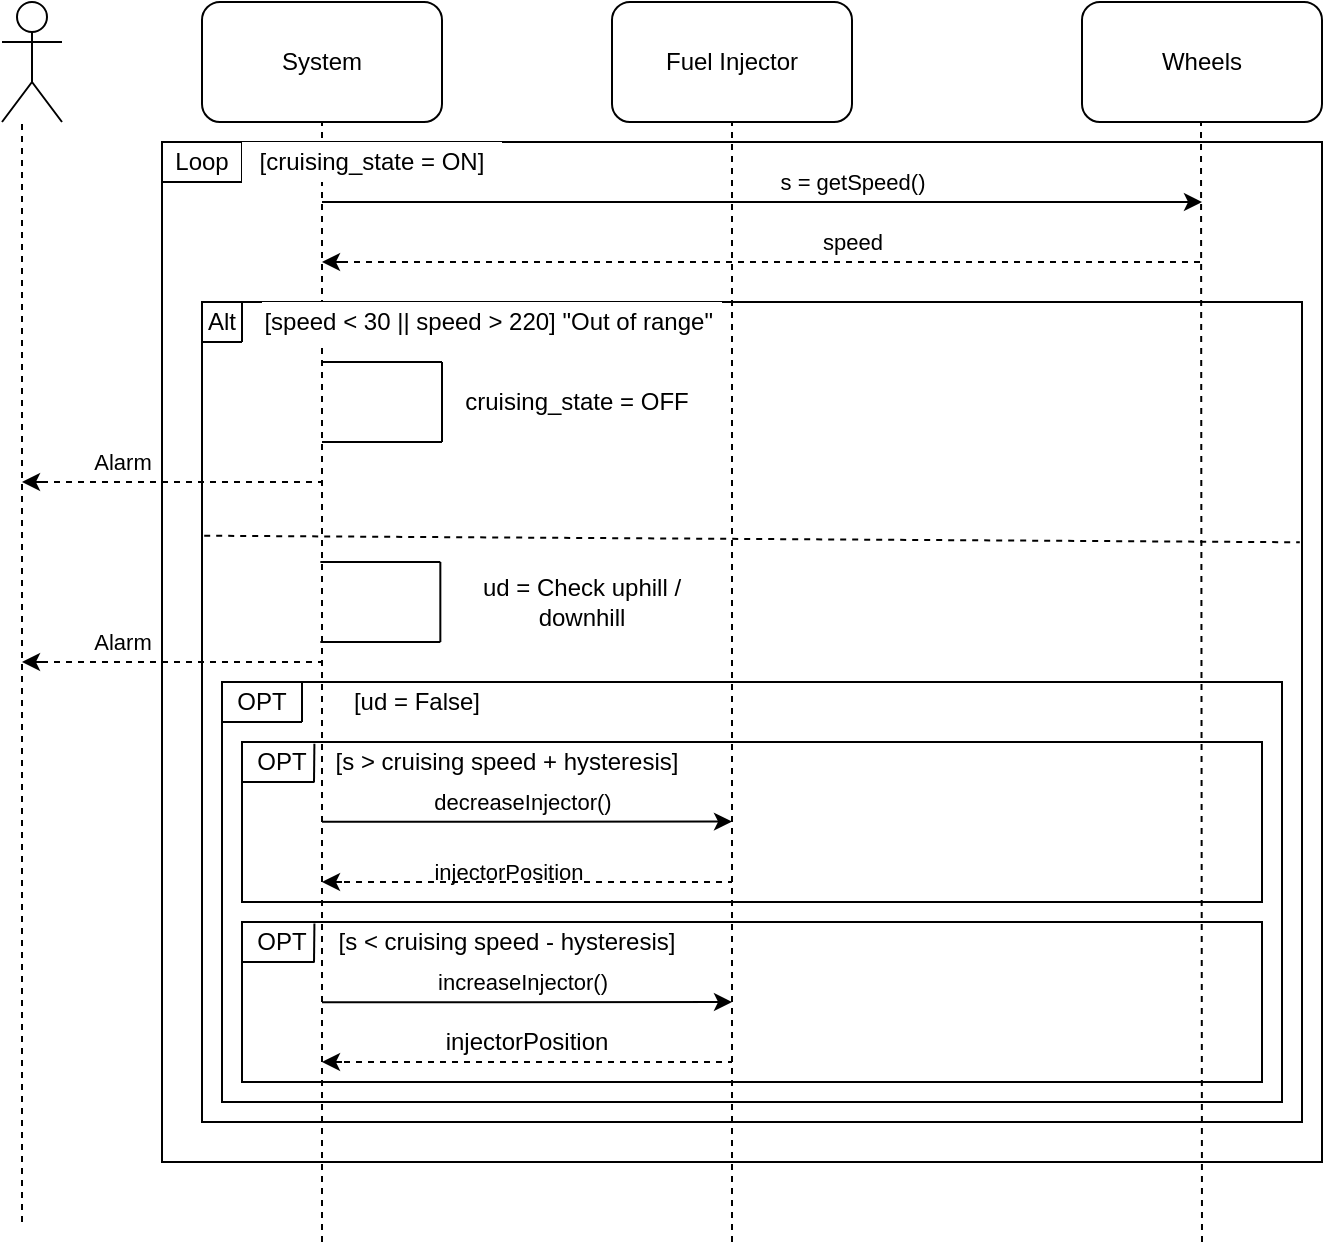 <mxfile version="13.7.6" type="github"><diagram id="oohcMsK31R_K5vjc-oBu" name="Page-1"><mxGraphModel dx="1038" dy="580" grid="1" gridSize="10" guides="1" tooltips="1" connect="1" arrows="1" fold="1" page="1" pageScale="1" pageWidth="850" pageHeight="1100" math="0" shadow="0"><root><mxCell id="0"/><mxCell id="1" parent="0"/><mxCell id="V6hM75bJdPSh2YWCxurH-33" value="" style="rounded=0;whiteSpace=wrap;html=1;glass=0;shadow=0;sketch=0;fillColor=none;labelBackgroundColor=none;" parent="1" vertex="1"><mxGeometry x="140" y="170" width="580" height="510" as="geometry"/></mxCell><mxCell id="V6hM75bJdPSh2YWCxurH-45" value="" style="rounded=0;whiteSpace=wrap;html=1;shadow=0;glass=0;labelBackgroundColor=#ffffff;sketch=0;fillColor=none;" parent="1" vertex="1"><mxGeometry x="160" y="250" width="550" height="410" as="geometry"/></mxCell><mxCell id="V6hM75bJdPSh2YWCxurH-55" value="" style="rounded=0;whiteSpace=wrap;html=1;shadow=0;glass=0;labelBackgroundColor=#ffffff;sketch=0;fillColor=none;" parent="1" vertex="1"><mxGeometry x="170" y="440" width="530" height="210" as="geometry"/></mxCell><mxCell id="4ZNIKHAv5tn5nlAOLZq5-16" value="" style="rounded=0;whiteSpace=wrap;html=1;shadow=0;glass=0;labelBackgroundColor=#ffffff;sketch=0;fillColor=none;" parent="1" vertex="1"><mxGeometry x="180" y="560" width="510" height="80" as="geometry"/></mxCell><mxCell id="4ZNIKHAv5tn5nlAOLZq5-5" value="" style="rounded=0;whiteSpace=wrap;html=1;shadow=0;glass=0;labelBackgroundColor=#ffffff;sketch=0;fillColor=none;" parent="1" vertex="1"><mxGeometry x="180" y="470" width="510" height="80" as="geometry"/></mxCell><mxCell id="gydI5TOfUBc6_mWB3J24-1" value="" style="shape=umlActor;verticalLabelPosition=bottom;verticalAlign=top;html=1;outlineConnect=0;align=center;" parent="1" vertex="1"><mxGeometry x="60" y="100" width="30" height="60" as="geometry"/></mxCell><mxCell id="V6hM75bJdPSh2YWCxurH-1" value="" style="endArrow=none;dashed=1;html=1;" parent="1" edge="1"><mxGeometry width="50" height="50" relative="1" as="geometry"><mxPoint x="70" y="710" as="sourcePoint"/><mxPoint x="70" y="160" as="targetPoint"/></mxGeometry></mxCell><mxCell id="V6hM75bJdPSh2YWCxurH-4" value="System" style="rounded=1;whiteSpace=wrap;html=1;" parent="1" vertex="1"><mxGeometry x="160" y="100" width="120" height="60" as="geometry"/></mxCell><mxCell id="V6hM75bJdPSh2YWCxurH-5" value="Fuel Injector" style="rounded=1;whiteSpace=wrap;html=1;" parent="1" vertex="1"><mxGeometry x="365" y="100" width="120" height="60" as="geometry"/></mxCell><mxCell id="V6hM75bJdPSh2YWCxurH-7" value="Wheels" style="rounded=1;whiteSpace=wrap;html=1;" parent="1" vertex="1"><mxGeometry x="600" y="100" width="120" height="60" as="geometry"/></mxCell><mxCell id="V6hM75bJdPSh2YWCxurH-8" value="" style="endArrow=none;dashed=1;html=1;entryX=0.5;entryY=1;entryDx=0;entryDy=0;" parent="1" target="V6hM75bJdPSh2YWCxurH-4" edge="1"><mxGeometry width="50" height="50" relative="1" as="geometry"><mxPoint x="220" y="720" as="sourcePoint"/><mxPoint x="450" y="270" as="targetPoint"/></mxGeometry></mxCell><mxCell id="V6hM75bJdPSh2YWCxurH-9" value="" style="endArrow=none;dashed=1;html=1;entryX=0.5;entryY=1;entryDx=0;entryDy=0;" parent="1" edge="1"><mxGeometry width="50" height="50" relative="1" as="geometry"><mxPoint x="425" y="720" as="sourcePoint"/><mxPoint x="425" y="160" as="targetPoint"/></mxGeometry></mxCell><mxCell id="V6hM75bJdPSh2YWCxurH-10" value="" style="endArrow=none;dashed=1;html=1;entryX=0.5;entryY=1;entryDx=0;entryDy=0;" parent="1" edge="1"><mxGeometry width="50" height="50" relative="1" as="geometry"><mxPoint x="660" y="720" as="sourcePoint"/><mxPoint x="659.5" y="160" as="targetPoint"/></mxGeometry></mxCell><mxCell id="V6hM75bJdPSh2YWCxurH-11" value="" style="endArrow=classic;html=1;" parent="1" edge="1"><mxGeometry width="50" height="50" relative="1" as="geometry"><mxPoint x="220" y="200" as="sourcePoint"/><mxPoint x="660" y="200" as="targetPoint"/></mxGeometry></mxCell><mxCell id="V6hM75bJdPSh2YWCxurH-12" value="s = getSpeed()" style="edgeLabel;html=1;align=center;verticalAlign=middle;resizable=0;points=[];" parent="V6hM75bJdPSh2YWCxurH-11" vertex="1" connectable="0"><mxGeometry x="0.17" y="-1" relative="1" as="geometry"><mxPoint x="7.5" y="-11" as="offset"/></mxGeometry></mxCell><mxCell id="V6hM75bJdPSh2YWCxurH-14" value="" style="endArrow=none;dashed=1;html=1;" parent="1" edge="1"><mxGeometry width="50" height="50" relative="1" as="geometry"><mxPoint x="230" y="230" as="sourcePoint"/><mxPoint x="660" y="230" as="targetPoint"/></mxGeometry></mxCell><mxCell id="V6hM75bJdPSh2YWCxurH-16" value="speed" style="edgeLabel;html=1;align=center;verticalAlign=middle;resizable=0;points=[];" parent="V6hM75bJdPSh2YWCxurH-14" vertex="1" connectable="0"><mxGeometry x="-0.149" y="-1" relative="1" as="geometry"><mxPoint x="71.67" y="-11" as="offset"/></mxGeometry></mxCell><mxCell id="V6hM75bJdPSh2YWCxurH-15" value="" style="endArrow=classic;html=1;" parent="1" edge="1"><mxGeometry width="50" height="50" relative="1" as="geometry"><mxPoint x="230" y="230" as="sourcePoint"/><mxPoint x="220" y="230" as="targetPoint"/></mxGeometry></mxCell><mxCell id="V6hM75bJdPSh2YWCxurH-17" value="" style="endArrow=none;html=1;" parent="1" edge="1"><mxGeometry width="50" height="50" relative="1" as="geometry"><mxPoint x="220" y="280" as="sourcePoint"/><mxPoint x="280" y="280" as="targetPoint"/></mxGeometry></mxCell><mxCell id="V6hM75bJdPSh2YWCxurH-18" value="" style="endArrow=none;html=1;" parent="1" edge="1"><mxGeometry width="50" height="50" relative="1" as="geometry"><mxPoint x="280" y="320" as="sourcePoint"/><mxPoint x="280" y="280" as="targetPoint"/></mxGeometry></mxCell><mxCell id="V6hM75bJdPSh2YWCxurH-19" value="" style="endArrow=none;html=1;" parent="1" edge="1"><mxGeometry width="50" height="50" relative="1" as="geometry"><mxPoint x="220" y="320" as="sourcePoint"/><mxPoint x="280" y="320" as="targetPoint"/></mxGeometry></mxCell><mxCell id="V6hM75bJdPSh2YWCxurH-20" value="" style="endArrow=none;dashed=1;html=1;" parent="1" edge="1"><mxGeometry width="50" height="50" relative="1" as="geometry"><mxPoint x="80" y="340" as="sourcePoint"/><mxPoint x="220" y="340" as="targetPoint"/></mxGeometry></mxCell><mxCell id="V6hM75bJdPSh2YWCxurH-21" value="Alarm" style="edgeLabel;html=1;align=center;verticalAlign=middle;resizable=0;points=[];labelBackgroundColor=#ffffff;" parent="V6hM75bJdPSh2YWCxurH-20" vertex="1" connectable="0"><mxGeometry x="-0.149" y="-1" relative="1" as="geometry"><mxPoint x="-19.31" y="-11" as="offset"/></mxGeometry></mxCell><mxCell id="V6hM75bJdPSh2YWCxurH-22" value="" style="endArrow=classic;html=1;" parent="1" edge="1"><mxGeometry width="50" height="50" relative="1" as="geometry"><mxPoint x="80" y="340" as="sourcePoint"/><mxPoint x="70" y="340" as="targetPoint"/></mxGeometry></mxCell><mxCell id="V6hM75bJdPSh2YWCxurH-24" value="" style="endArrow=none;dashed=1;html=1;entryX=0.998;entryY=0.293;entryDx=0;entryDy=0;entryPerimeter=0;exitX=0.002;exitY=0.285;exitDx=0;exitDy=0;exitPerimeter=0;" parent="1" source="V6hM75bJdPSh2YWCxurH-45" target="V6hM75bJdPSh2YWCxurH-45" edge="1"><mxGeometry width="50" height="50" relative="1" as="geometry"><mxPoint x="190" y="360" as="sourcePoint"/><mxPoint x="680" y="360" as="targetPoint"/></mxGeometry></mxCell><mxCell id="V6hM75bJdPSh2YWCxurH-26" value="" style="endArrow=none;html=1;" parent="1" edge="1"><mxGeometry width="50" height="50" relative="1" as="geometry"><mxPoint x="219.17" y="380" as="sourcePoint"/><mxPoint x="279.17" y="380" as="targetPoint"/></mxGeometry></mxCell><mxCell id="V6hM75bJdPSh2YWCxurH-27" value="" style="endArrow=none;html=1;" parent="1" edge="1"><mxGeometry width="50" height="50" relative="1" as="geometry"><mxPoint x="279.17" y="420" as="sourcePoint"/><mxPoint x="279.17" y="380" as="targetPoint"/></mxGeometry></mxCell><mxCell id="V6hM75bJdPSh2YWCxurH-28" value="" style="endArrow=none;html=1;" parent="1" edge="1"><mxGeometry width="50" height="50" relative="1" as="geometry"><mxPoint x="219.17" y="420" as="sourcePoint"/><mxPoint x="279.17" y="420" as="targetPoint"/></mxGeometry></mxCell><mxCell id="V6hM75bJdPSh2YWCxurH-29" value="" style="endArrow=none;dashed=1;html=1;" parent="1" edge="1"><mxGeometry width="50" height="50" relative="1" as="geometry"><mxPoint x="80" y="430" as="sourcePoint"/><mxPoint x="220" y="430" as="targetPoint"/></mxGeometry></mxCell><mxCell id="V6hM75bJdPSh2YWCxurH-30" value="Alarm" style="edgeLabel;html=1;align=center;verticalAlign=middle;resizable=0;points=[];" parent="V6hM75bJdPSh2YWCxurH-29" vertex="1" connectable="0"><mxGeometry x="-0.149" y="-1" relative="1" as="geometry"><mxPoint x="-19.31" y="-11" as="offset"/></mxGeometry></mxCell><mxCell id="V6hM75bJdPSh2YWCxurH-31" value="" style="endArrow=classic;html=1;" parent="1" edge="1"><mxGeometry width="50" height="50" relative="1" as="geometry"><mxPoint x="80" y="430" as="sourcePoint"/><mxPoint x="70" y="430" as="targetPoint"/></mxGeometry></mxCell><mxCell id="V6hM75bJdPSh2YWCxurH-38" value="Loop" style="text;html=1;strokeColor=none;fillColor=none;align=center;verticalAlign=middle;whiteSpace=wrap;rounded=0;shadow=0;glass=0;sketch=0;" parent="1" vertex="1"><mxGeometry x="140" y="170" width="40" height="20" as="geometry"/></mxCell><mxCell id="V6hM75bJdPSh2YWCxurH-39" value="" style="endArrow=none;html=1;" parent="1" edge="1"><mxGeometry width="50" height="50" relative="1" as="geometry"><mxPoint x="220" y="200" as="sourcePoint"/><mxPoint x="220" y="200" as="targetPoint"/></mxGeometry></mxCell><mxCell id="V6hM75bJdPSh2YWCxurH-41" value="" style="endArrow=none;html=1;exitX=0;exitY=1;exitDx=0;exitDy=0;" parent="1" source="V6hM75bJdPSh2YWCxurH-38" edge="1"><mxGeometry width="50" height="50" relative="1" as="geometry"><mxPoint x="200" y="230" as="sourcePoint"/><mxPoint x="180" y="190" as="targetPoint"/></mxGeometry></mxCell><mxCell id="V6hM75bJdPSh2YWCxurH-42" value="" style="endArrow=none;html=1;entryX=1;entryY=0;entryDx=0;entryDy=0;exitX=1;exitY=1;exitDx=0;exitDy=0;" parent="1" source="V6hM75bJdPSh2YWCxurH-38" target="V6hM75bJdPSh2YWCxurH-38" edge="1"><mxGeometry width="50" height="50" relative="1" as="geometry"><mxPoint x="200" y="190" as="sourcePoint"/><mxPoint x="250" y="180" as="targetPoint"/></mxGeometry></mxCell><mxCell id="V6hM75bJdPSh2YWCxurH-43" value="[cruising_state = ON]" style="text;html=1;strokeColor=none;align=center;verticalAlign=middle;whiteSpace=wrap;rounded=0;shadow=0;glass=0;sketch=0;labelBackgroundColor=none;fillColor=#ffffff;" parent="1" vertex="1"><mxGeometry x="180" y="170" width="130" height="20" as="geometry"/></mxCell><mxCell id="V6hM75bJdPSh2YWCxurH-46" value="Alt" style="text;html=1;strokeColor=none;fillColor=none;align=center;verticalAlign=middle;whiteSpace=wrap;rounded=0;shadow=0;glass=0;labelBackgroundColor=#ffffff;sketch=0;" parent="1" vertex="1"><mxGeometry x="150" y="250" width="40" height="20" as="geometry"/></mxCell><mxCell id="V6hM75bJdPSh2YWCxurH-47" value="" style="endArrow=none;html=1;" parent="1" edge="1"><mxGeometry width="50" height="50" relative="1" as="geometry"><mxPoint x="160" y="270" as="sourcePoint"/><mxPoint x="180" y="270" as="targetPoint"/></mxGeometry></mxCell><mxCell id="V6hM75bJdPSh2YWCxurH-48" value="" style="endArrow=none;html=1;entryX=0.75;entryY=0;entryDx=0;entryDy=0;exitX=0.75;exitY=1;exitDx=0;exitDy=0;" parent="1" source="V6hM75bJdPSh2YWCxurH-46" target="V6hM75bJdPSh2YWCxurH-46" edge="1"><mxGeometry width="50" height="50" relative="1" as="geometry"><mxPoint x="190" y="270" as="sourcePoint"/><mxPoint x="270" y="260" as="targetPoint"/></mxGeometry></mxCell><mxCell id="V6hM75bJdPSh2YWCxurH-50" value="[speed &amp;lt; 30 || speed &amp;gt; 220] &quot;Out of range&quot;&amp;nbsp;" style="text;html=1;strokeColor=none;align=center;verticalAlign=middle;whiteSpace=wrap;rounded=0;shadow=0;glass=0;labelBackgroundColor=#ffffff;sketch=0;fillColor=#ffffff;" parent="1" vertex="1"><mxGeometry x="190" y="250" width="230" height="20" as="geometry"/></mxCell><mxCell id="V6hM75bJdPSh2YWCxurH-53" value="cruising_state = OFF" style="text;html=1;strokeColor=none;fillColor=none;align=center;verticalAlign=middle;whiteSpace=wrap;rounded=0;shadow=0;glass=0;labelBackgroundColor=#ffffff;sketch=0;" parent="1" vertex="1"><mxGeometry x="280" y="290" width="135" height="20" as="geometry"/></mxCell><mxCell id="V6hM75bJdPSh2YWCxurH-54" value="ud = Check uphill / downhill" style="text;html=1;strokeColor=none;fillColor=none;align=center;verticalAlign=middle;whiteSpace=wrap;rounded=0;shadow=0;glass=0;labelBackgroundColor=#ffffff;sketch=0;" parent="1" vertex="1"><mxGeometry x="280" y="380" width="140" height="40" as="geometry"/></mxCell><mxCell id="4ZNIKHAv5tn5nlAOLZq5-1" value="OPT" style="text;html=1;strokeColor=none;fillColor=none;align=center;verticalAlign=middle;whiteSpace=wrap;rounded=0;shadow=0;glass=0;labelBackgroundColor=#ffffff;sketch=0;" parent="1" vertex="1"><mxGeometry x="170" y="440" width="40" height="20" as="geometry"/></mxCell><mxCell id="4ZNIKHAv5tn5nlAOLZq5-2" value="" style="endArrow=none;html=1;entryX=1;entryY=1;entryDx=0;entryDy=0;exitX=0;exitY=1;exitDx=0;exitDy=0;" parent="1" source="4ZNIKHAv5tn5nlAOLZq5-1" target="4ZNIKHAv5tn5nlAOLZq5-1" edge="1"><mxGeometry width="50" height="50" relative="1" as="geometry"><mxPoint x="320" y="460" as="sourcePoint"/><mxPoint x="370" y="410" as="targetPoint"/><Array as="points"><mxPoint x="190" y="460"/></Array></mxGeometry></mxCell><mxCell id="4ZNIKHAv5tn5nlAOLZq5-3" value="" style="endArrow=none;html=1;entryX=1;entryY=0;entryDx=0;entryDy=0;exitX=1;exitY=1;exitDx=0;exitDy=0;" parent="1" source="4ZNIKHAv5tn5nlAOLZq5-1" target="4ZNIKHAv5tn5nlAOLZq5-1" edge="1"><mxGeometry width="50" height="50" relative="1" as="geometry"><mxPoint x="220" y="460" as="sourcePoint"/><mxPoint x="370" y="410" as="targetPoint"/></mxGeometry></mxCell><mxCell id="4ZNIKHAv5tn5nlAOLZq5-4" value="[ud = False]" style="text;html=1;strokeColor=none;fillColor=none;align=center;verticalAlign=middle;whiteSpace=wrap;rounded=0;shadow=0;glass=0;labelBackgroundColor=#ffffff;sketch=0;" parent="1" vertex="1"><mxGeometry x="225" y="440" width="85" height="20" as="geometry"/></mxCell><mxCell id="4ZNIKHAv5tn5nlAOLZq5-6" value="OPT" style="text;html=1;strokeColor=none;fillColor=none;align=center;verticalAlign=middle;whiteSpace=wrap;rounded=0;shadow=0;glass=0;labelBackgroundColor=#ffffff;sketch=0;" parent="1" vertex="1"><mxGeometry x="180" y="470" width="40" height="20" as="geometry"/></mxCell><mxCell id="4ZNIKHAv5tn5nlAOLZq5-7" value="" style="endArrow=none;html=1;exitX=0;exitY=1;exitDx=0;exitDy=0;entryX=0.906;entryY=0.998;entryDx=0;entryDy=0;entryPerimeter=0;" parent="1" source="4ZNIKHAv5tn5nlAOLZq5-6" target="4ZNIKHAv5tn5nlAOLZq5-6" edge="1"><mxGeometry width="50" height="50" relative="1" as="geometry"><mxPoint x="270" y="510" as="sourcePoint"/><mxPoint x="320" y="460" as="targetPoint"/></mxGeometry></mxCell><mxCell id="4ZNIKHAv5tn5nlAOLZq5-9" value="" style="endArrow=none;html=1;entryX=0.905;entryY=0.045;entryDx=0;entryDy=0;entryPerimeter=0;" parent="1" target="4ZNIKHAv5tn5nlAOLZq5-6" edge="1"><mxGeometry width="50" height="50" relative="1" as="geometry"><mxPoint x="216" y="490" as="sourcePoint"/><mxPoint x="270" y="470" as="targetPoint"/></mxGeometry></mxCell><mxCell id="4ZNIKHAv5tn5nlAOLZq5-10" value="[s &amp;gt; cruising speed + hysteresis]" style="text;html=1;strokeColor=none;fillColor=none;align=center;verticalAlign=middle;whiteSpace=wrap;rounded=0;shadow=0;glass=0;labelBackgroundColor=#ffffff;sketch=0;" parent="1" vertex="1"><mxGeometry x="220" y="470" width="185" height="20" as="geometry"/></mxCell><mxCell id="4ZNIKHAv5tn5nlAOLZq5-11" value="" style="endArrow=classic;html=1;" parent="1" edge="1"><mxGeometry width="50" height="50" relative="1" as="geometry"><mxPoint x="220" y="509.92" as="sourcePoint"/><mxPoint x="425" y="509.8" as="targetPoint"/></mxGeometry></mxCell><mxCell id="4ZNIKHAv5tn5nlAOLZq5-12" value="decreaseInjector()" style="edgeLabel;html=1;align=center;verticalAlign=middle;resizable=0;points=[];" parent="4ZNIKHAv5tn5nlAOLZq5-11" vertex="1" connectable="0"><mxGeometry x="0.349" relative="1" as="geometry"><mxPoint x="-38.4" y="-9.92" as="offset"/></mxGeometry></mxCell><mxCell id="4ZNIKHAv5tn5nlAOLZq5-13" value="" style="endArrow=none;dashed=1;html=1;" parent="1" edge="1"><mxGeometry width="50" height="50" relative="1" as="geometry"><mxPoint x="225" y="540" as="sourcePoint"/><mxPoint x="425" y="540" as="targetPoint"/></mxGeometry></mxCell><mxCell id="4ZNIKHAv5tn5nlAOLZq5-15" value="injectorPosition" style="edgeLabel;html=1;align=center;verticalAlign=middle;resizable=0;points=[];labelBackgroundColor=none;" parent="4ZNIKHAv5tn5nlAOLZq5-13" vertex="1" connectable="0"><mxGeometry x="-0.095" relative="1" as="geometry"><mxPoint x="-2.9" y="-5" as="offset"/></mxGeometry></mxCell><mxCell id="4ZNIKHAv5tn5nlAOLZq5-14" value="" style="endArrow=classic;html=1;" parent="1" edge="1"><mxGeometry width="50" height="50" relative="1" as="geometry"><mxPoint x="230" y="540" as="sourcePoint"/><mxPoint x="220" y="540" as="targetPoint"/></mxGeometry></mxCell><mxCell id="4ZNIKHAv5tn5nlAOLZq5-18" value="OPT" style="text;html=1;strokeColor=none;fillColor=none;align=center;verticalAlign=middle;whiteSpace=wrap;rounded=0;shadow=0;glass=0;labelBackgroundColor=#ffffff;sketch=0;" parent="1" vertex="1"><mxGeometry x="180" y="560" width="40" height="20" as="geometry"/></mxCell><mxCell id="4ZNIKHAv5tn5nlAOLZq5-19" value="" style="endArrow=none;html=1;exitX=0;exitY=1;exitDx=0;exitDy=0;entryX=0.906;entryY=0.998;entryDx=0;entryDy=0;entryPerimeter=0;" parent="1" edge="1"><mxGeometry width="50" height="50" relative="1" as="geometry"><mxPoint x="180" y="580.04" as="sourcePoint"/><mxPoint x="216.24" y="580" as="targetPoint"/></mxGeometry></mxCell><mxCell id="4ZNIKHAv5tn5nlAOLZq5-21" value="" style="endArrow=none;html=1;exitX=0.9;exitY=1.007;exitDx=0;exitDy=0;exitPerimeter=0;entryX=0.071;entryY=0.009;entryDx=0;entryDy=0;entryPerimeter=0;" parent="1" source="4ZNIKHAv5tn5nlAOLZq5-18" target="4ZNIKHAv5tn5nlAOLZq5-16" edge="1"><mxGeometry width="50" height="50" relative="1" as="geometry"><mxPoint x="220" y="610" as="sourcePoint"/><mxPoint x="270" y="560" as="targetPoint"/></mxGeometry></mxCell><mxCell id="4ZNIKHAv5tn5nlAOLZq5-22" value="[s &amp;lt; cruising speed - hysteresis]" style="text;html=1;strokeColor=none;fillColor=none;align=center;verticalAlign=middle;whiteSpace=wrap;rounded=0;shadow=0;glass=0;labelBackgroundColor=none;sketch=0;" parent="1" vertex="1"><mxGeometry x="225" y="560" width="175" height="20" as="geometry"/></mxCell><mxCell id="4ZNIKHAv5tn5nlAOLZq5-23" value="" style="endArrow=classic;html=1;" parent="1" edge="1"><mxGeometry width="50" height="50" relative="1" as="geometry"><mxPoint x="220" y="600.17" as="sourcePoint"/><mxPoint x="425" y="600" as="targetPoint"/></mxGeometry></mxCell><mxCell id="4ZNIKHAv5tn5nlAOLZq5-24" value="increaseInjector()" style="edgeLabel;html=1;align=center;verticalAlign=middle;resizable=0;points=[];" parent="4ZNIKHAv5tn5nlAOLZq5-23" vertex="1" connectable="0"><mxGeometry x="-0.205" relative="1" as="geometry"><mxPoint x="18.67" y="-9.93" as="offset"/></mxGeometry></mxCell><mxCell id="4ZNIKHAv5tn5nlAOLZq5-25" value="" style="endArrow=none;dashed=1;html=1;" parent="1" edge="1"><mxGeometry width="50" height="50" relative="1" as="geometry"><mxPoint x="225" y="630" as="sourcePoint"/><mxPoint x="425" y="630" as="targetPoint"/></mxGeometry></mxCell><mxCell id="4ZNIKHAv5tn5nlAOLZq5-26" value="" style="endArrow=classic;html=1;" parent="1" edge="1"><mxGeometry width="50" height="50" relative="1" as="geometry"><mxPoint x="230" y="630" as="sourcePoint"/><mxPoint x="220" y="630" as="targetPoint"/></mxGeometry></mxCell><mxCell id="4ZNIKHAv5tn5nlAOLZq5-27" value="injectorPosition" style="text;html=1;strokeColor=none;fillColor=none;align=center;verticalAlign=middle;whiteSpace=wrap;rounded=0;shadow=0;glass=0;labelBackgroundColor=none;sketch=0;" parent="1" vertex="1"><mxGeometry x="270" y="610" width="105" height="20" as="geometry"/></mxCell></root></mxGraphModel></diagram></mxfile>